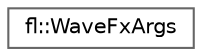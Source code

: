 digraph "Graphical Class Hierarchy"
{
 // INTERACTIVE_SVG=YES
 // LATEX_PDF_SIZE
  bgcolor="transparent";
  edge [fontname=Helvetica,fontsize=10,labelfontname=Helvetica,labelfontsize=10];
  node [fontname=Helvetica,fontsize=10,shape=box,height=0.2,width=0.4];
  rankdir="LR";
  Node0 [id="Node000000",label="fl::WaveFxArgs",height=0.2,width=0.4,color="grey40", fillcolor="white", style="filled",URL="$d3/da2/structfl_1_1_wave_fx_args.html",tooltip=" "];
}
